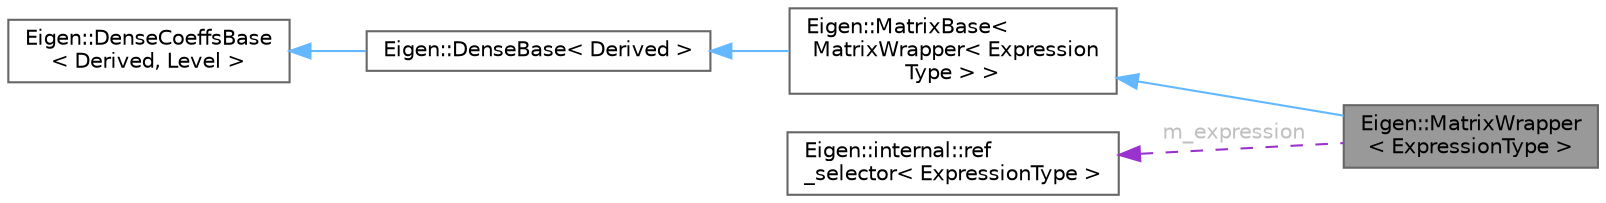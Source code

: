 digraph "Eigen::MatrixWrapper&lt; ExpressionType &gt;"
{
 // LATEX_PDF_SIZE
  bgcolor="transparent";
  edge [fontname=Helvetica,fontsize=10,labelfontname=Helvetica,labelfontsize=10];
  node [fontname=Helvetica,fontsize=10,shape=box,height=0.2,width=0.4];
  rankdir="LR";
  Node1 [id="Node000001",label="Eigen::MatrixWrapper\l\< ExpressionType \>",height=0.2,width=0.4,color="gray40", fillcolor="grey60", style="filled", fontcolor="black",tooltip="Expression of an array as a mathematical vector or matrix"];
  Node2 -> Node1 [id="edge1_Node000001_Node000002",dir="back",color="steelblue1",style="solid",tooltip=" "];
  Node2 [id="Node000002",label="Eigen::MatrixBase\<\l MatrixWrapper\< Expression\lType \> \>",height=0.2,width=0.4,color="gray40", fillcolor="white", style="filled",URL="$class_eigen_1_1_matrix_base.html",tooltip=" "];
  Node3 -> Node2 [id="edge2_Node000002_Node000003",dir="back",color="steelblue1",style="solid",tooltip=" "];
  Node3 [id="Node000003",label="Eigen::DenseBase\< Derived \>",height=0.2,width=0.4,color="gray40", fillcolor="white", style="filled",URL="$class_eigen_1_1_dense_base.html",tooltip="Base class for all dense matrices, vectors, and arrays"];
  Node4 -> Node3 [id="edge3_Node000003_Node000004",dir="back",color="steelblue1",style="solid",tooltip=" "];
  Node4 [id="Node000004",label="Eigen::DenseCoeffsBase\l\< Derived, Level \>",height=0.2,width=0.4,color="gray40", fillcolor="white", style="filled",URL="$class_eigen_1_1_dense_coeffs_base.html",tooltip=" "];
  Node5 -> Node1 [id="edge4_Node000001_Node000005",dir="back",color="darkorchid3",style="dashed",tooltip=" ",label=" m_expression",fontcolor="grey" ];
  Node5 [id="Node000005",label="Eigen::internal::ref\l_selector\< ExpressionType \>",height=0.2,width=0.4,color="gray40", fillcolor="white", style="filled",URL="$struct_eigen_1_1internal_1_1ref__selector.html",tooltip=" "];
}
